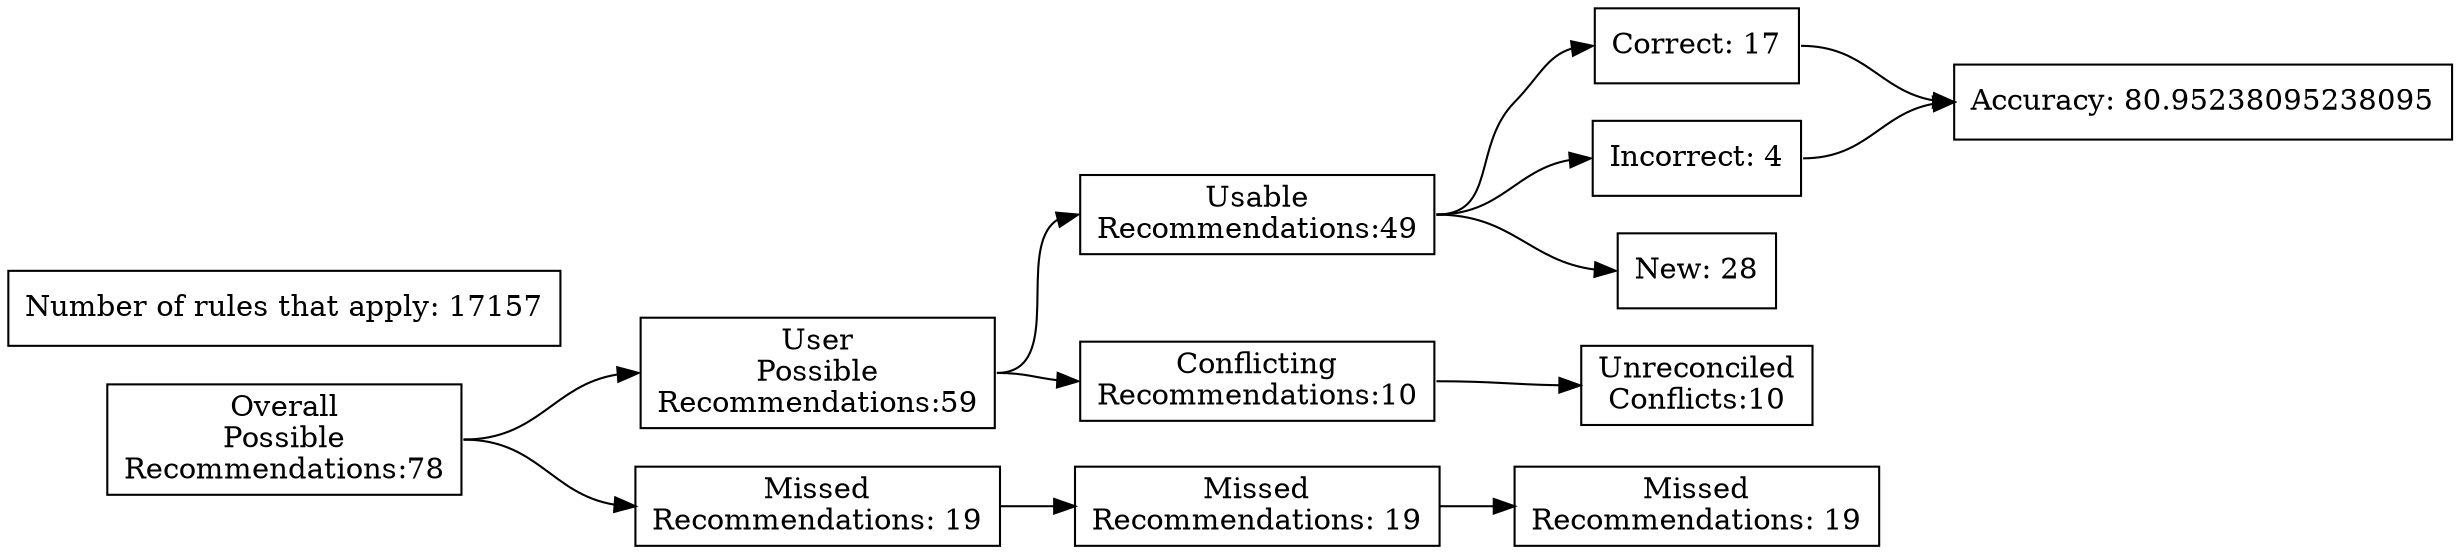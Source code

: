 digraph {
	graph [rankdir=LR]
	node [pos=r shape=box]
	edge [headport=w tailport=e]
		A [label="Overall
Possible
Recommendations:78"]
		B [label="User
Possible
Recommendations:59"]
		C [label="Missed
Recommendations: 19"]
		D [label="Usable
Recommendations:49"]
		E [label="Conflicting
Recommendations:10"]
		J [label="Missed
Recommendations: 19"]
		M [label="Unreconciled
Conflicts:10"]
		F [label="Correct: 17"]
		G [label="Incorrect: 4"]
		H [label="New: 28"]
		K [label="Missed
Recommendations: 19"]
		I [label="Accuracy: 80.95238095238095"]
		l [label="Number of rules that apply: 17157"]
			A -> B
			A -> C
			B -> D
			B -> E
			D -> F
			D -> G
			D -> H
			F -> I
			G -> I
			C -> J
			J -> K
			E -> M
}